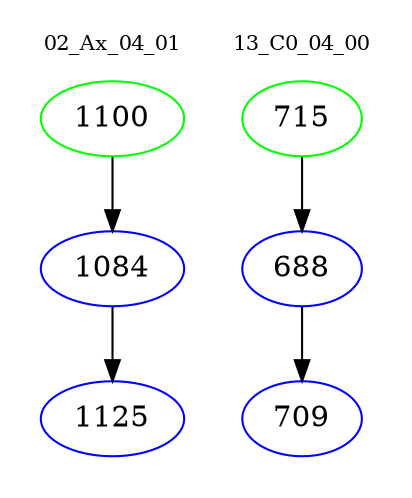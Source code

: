digraph{
subgraph cluster_0 {
color = white
label = "02_Ax_04_01";
fontsize=10;
T0_1100 [label="1100", color="green"]
T0_1100 -> T0_1084 [color="black"]
T0_1084 [label="1084", color="blue"]
T0_1084 -> T0_1125 [color="black"]
T0_1125 [label="1125", color="blue"]
}
subgraph cluster_1 {
color = white
label = "13_C0_04_00";
fontsize=10;
T1_715 [label="715", color="green"]
T1_715 -> T1_688 [color="black"]
T1_688 [label="688", color="blue"]
T1_688 -> T1_709 [color="black"]
T1_709 [label="709", color="blue"]
}
}
